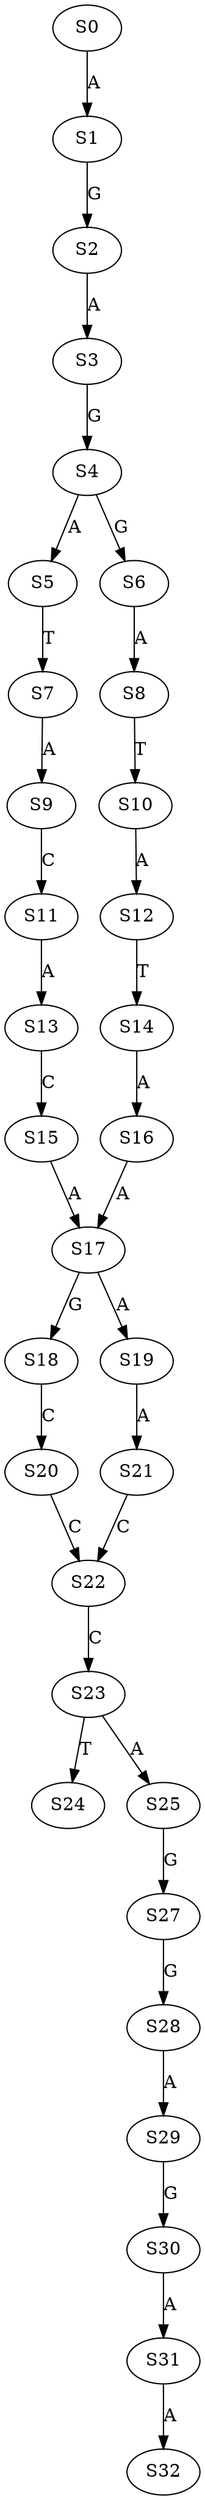 strict digraph  {
	S0 -> S1 [ label = A ];
	S1 -> S2 [ label = G ];
	S2 -> S3 [ label = A ];
	S3 -> S4 [ label = G ];
	S4 -> S5 [ label = A ];
	S4 -> S6 [ label = G ];
	S5 -> S7 [ label = T ];
	S6 -> S8 [ label = A ];
	S7 -> S9 [ label = A ];
	S8 -> S10 [ label = T ];
	S9 -> S11 [ label = C ];
	S10 -> S12 [ label = A ];
	S11 -> S13 [ label = A ];
	S12 -> S14 [ label = T ];
	S13 -> S15 [ label = C ];
	S14 -> S16 [ label = A ];
	S15 -> S17 [ label = A ];
	S16 -> S17 [ label = A ];
	S17 -> S18 [ label = G ];
	S17 -> S19 [ label = A ];
	S18 -> S20 [ label = C ];
	S19 -> S21 [ label = A ];
	S20 -> S22 [ label = C ];
	S21 -> S22 [ label = C ];
	S22 -> S23 [ label = C ];
	S23 -> S24 [ label = T ];
	S23 -> S25 [ label = A ];
	S25 -> S27 [ label = G ];
	S27 -> S28 [ label = G ];
	S28 -> S29 [ label = A ];
	S29 -> S30 [ label = G ];
	S30 -> S31 [ label = A ];
	S31 -> S32 [ label = A ];
}
